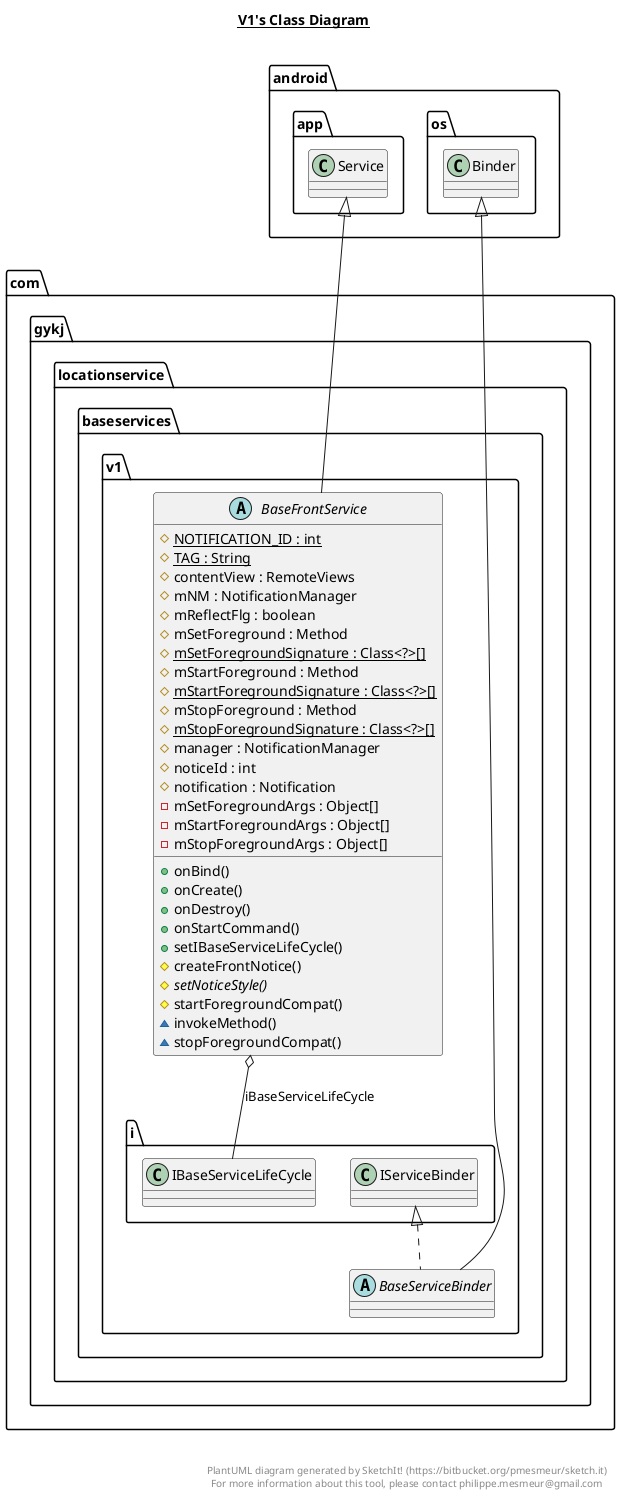 @startuml

title __V1's Class Diagram__\n

  namespace com.gykj.locationservice {
    namespace baseservices.v1 {
      abstract class com.gykj.locationservice.baseservices.v1.BaseFrontService {
          {static} # NOTIFICATION_ID : int
          {static} # TAG : String
          # contentView : RemoteViews
          # mNM : NotificationManager
          # mReflectFlg : boolean
          # mSetForeground : Method
          {static} # mSetForegroundSignature : Class<?>[]
          # mStartForeground : Method
          {static} # mStartForegroundSignature : Class<?>[]
          # mStopForeground : Method
          {static} # mStopForegroundSignature : Class<?>[]
          # manager : NotificationManager
          # noticeId : int
          # notification : Notification
          - mSetForegroundArgs : Object[]
          - mStartForegroundArgs : Object[]
          - mStopForegroundArgs : Object[]
          + onBind()
          + onCreate()
          + onDestroy()
          + onStartCommand()
          + setIBaseServiceLifeCycle()
          # createFrontNotice()
          {abstract} # setNoticeStyle()
          # startForegroundCompat()
          ~ invokeMethod()
          ~ stopForegroundCompat()
      }
    }
  }
  

  namespace com.gykj.locationservice {
    namespace baseservices.v1 {
      abstract class com.gykj.locationservice.baseservices.v1.BaseServiceBinder {
      }
    }
  }
  

  com.gykj.locationservice.baseservices.v1.BaseFrontService -up-|> android.app.Service
  com.gykj.locationservice.baseservices.v1.BaseFrontService o-- com.gykj.locationservice.baseservices.v1.i.IBaseServiceLifeCycle : iBaseServiceLifeCycle
  com.gykj.locationservice.baseservices.v1.BaseServiceBinder .up.|> com.gykj.locationservice.baseservices.v1.i.IServiceBinder
  com.gykj.locationservice.baseservices.v1.BaseServiceBinder -up-|> android.os.Binder


right footer


PlantUML diagram generated by SketchIt! (https://bitbucket.org/pmesmeur/sketch.it)
For more information about this tool, please contact philippe.mesmeur@gmail.com
endfooter

@enduml
